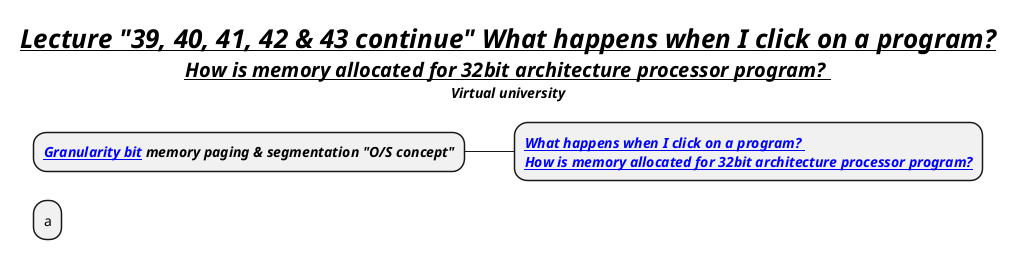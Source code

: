 @startmindmap
title =<i><u>Lecture "39, 40, 41, 42 & 43 continue" What happens when I click on a program? \n<i><u><b><size:20>How is memory allocated for 32bit architecture processor program? \n<i>Virtual university
* <i><b>[[docs/books/1-books-backlog/operating-system/operating-system.puml Granularity bit]] memory paging & segmentation "O/S concept"
** <i><b>[[docs/books/1-books-backlog/computer-architecture/what-happens-when-I-click-on-a-program.puml What happens when I click on a program? \nHow is memory allocated for 32bit architecture processor program?]]

* a
@endmindmap